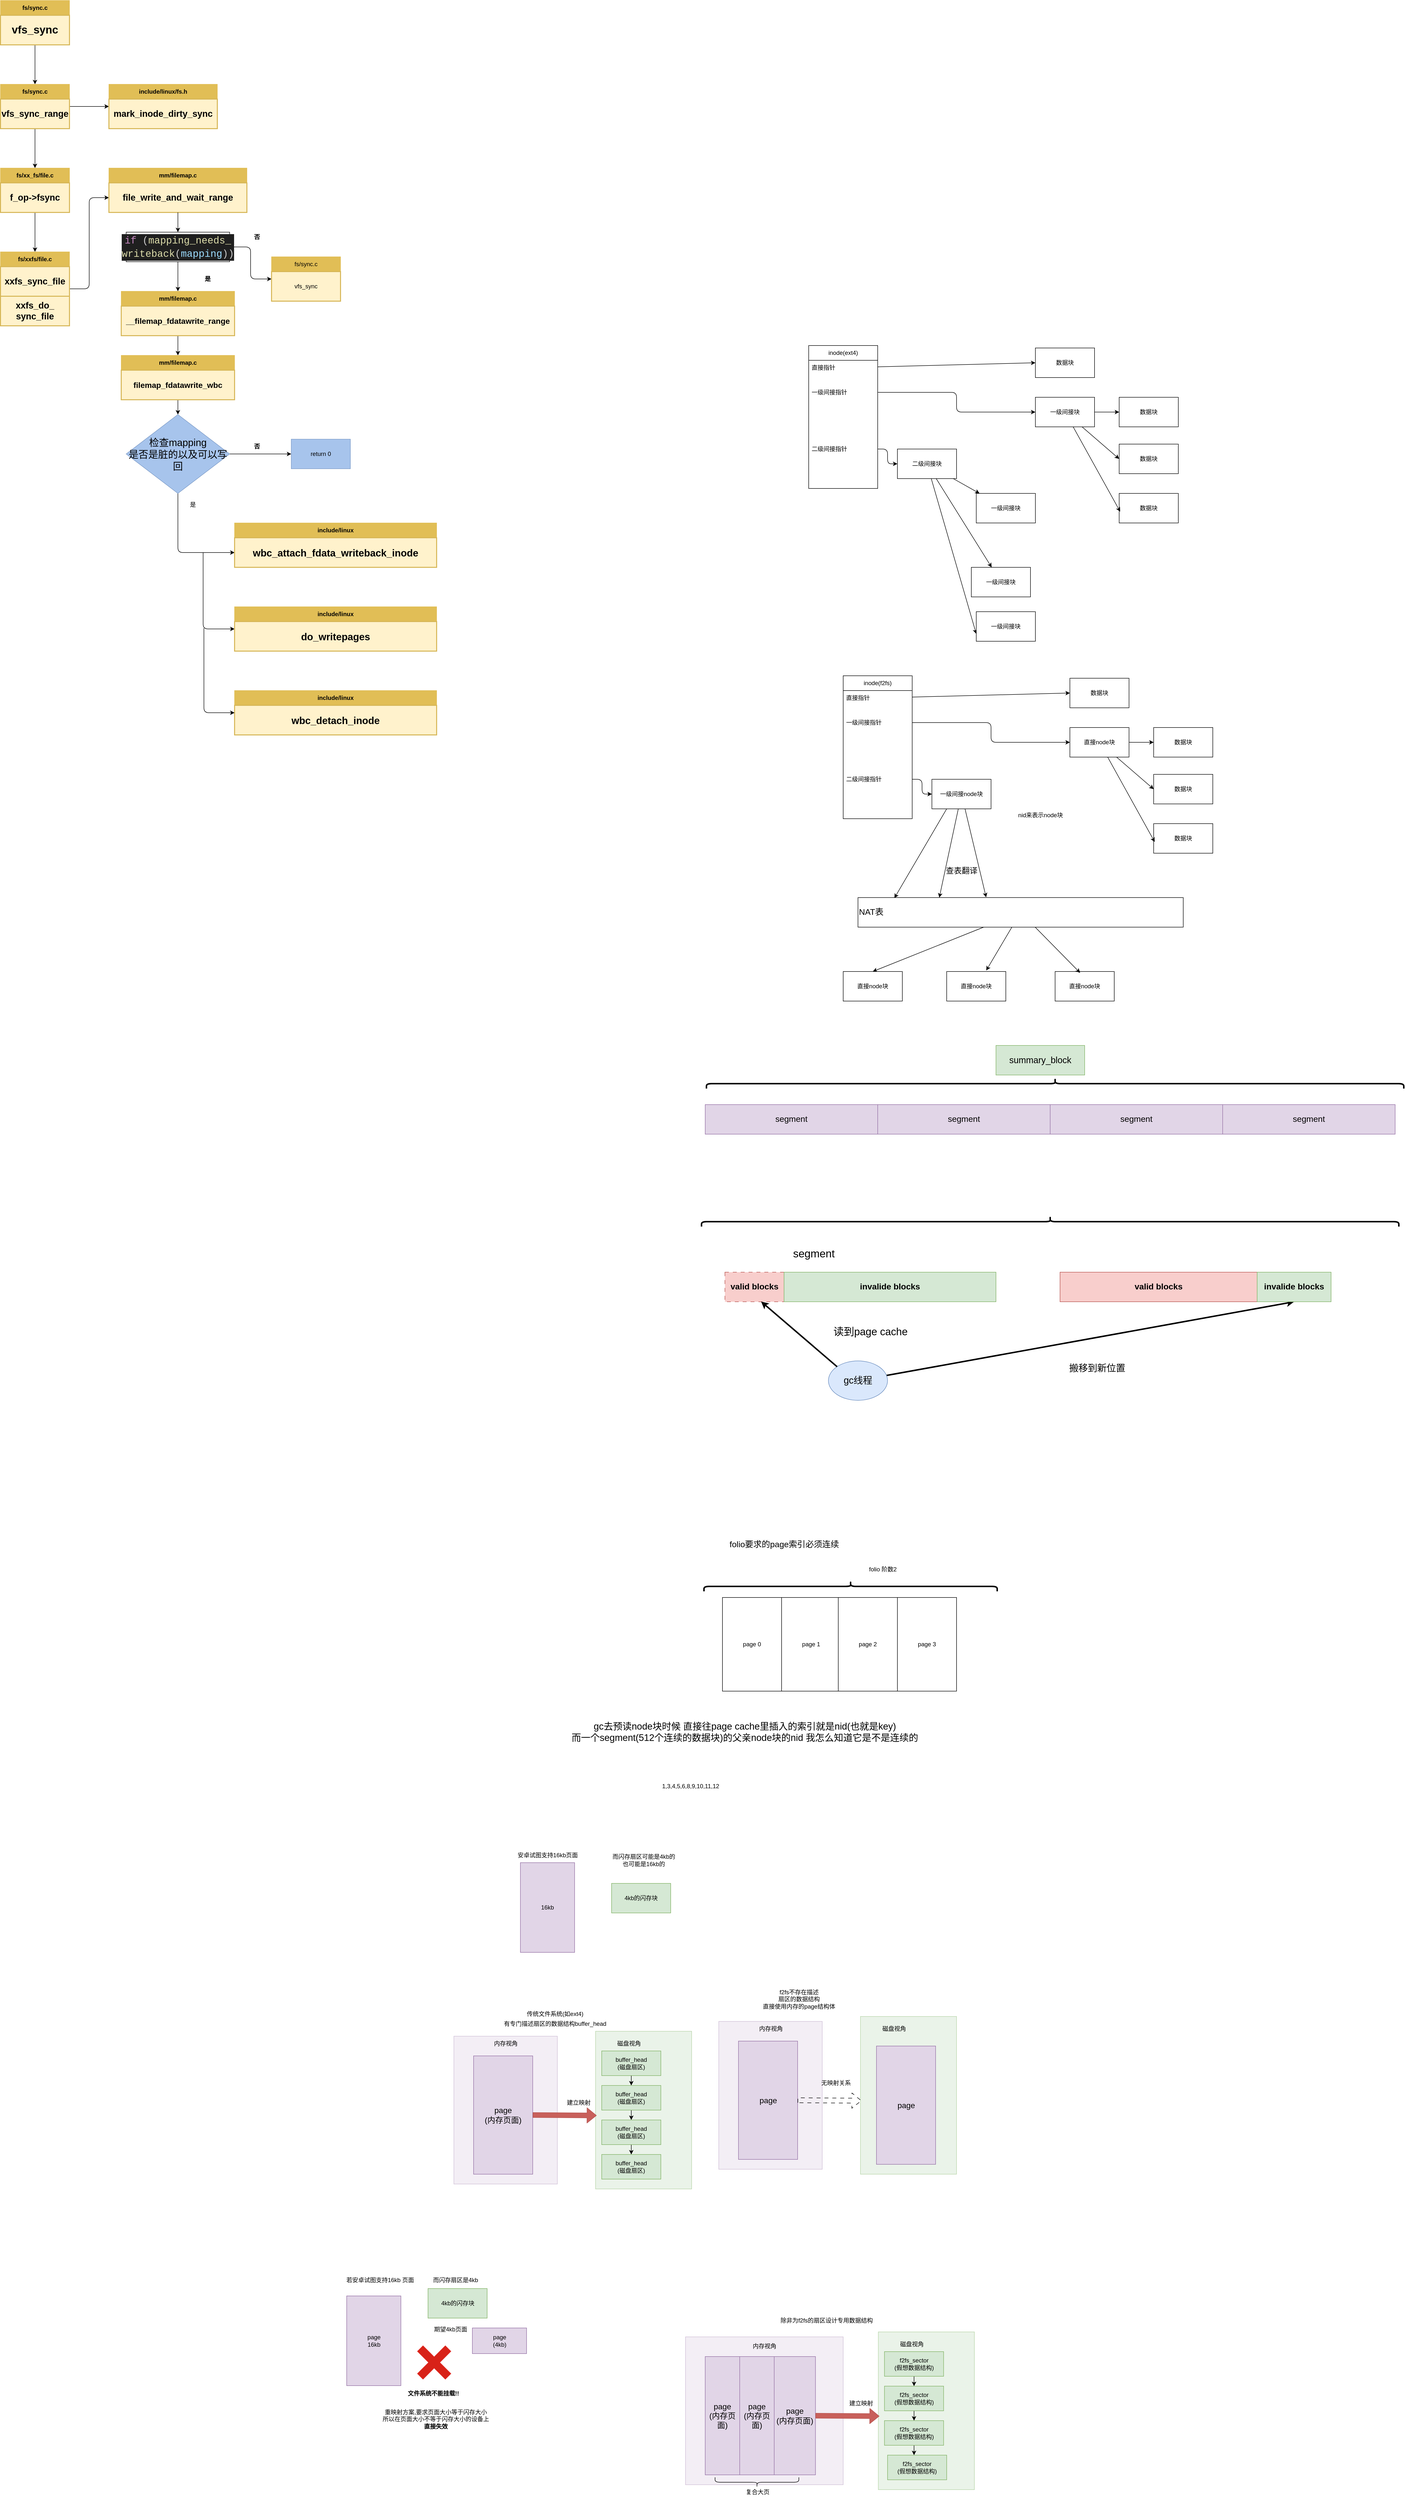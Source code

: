 <mxfile>
    <diagram id="iy_iV1AbuLBldAjVNZiR" name="Page-1">
        <mxGraphModel dx="3470" dy="1387" grid="1" gridSize="10" guides="1" tooltips="1" connect="1" arrows="1" fold="1" page="1" pageScale="1" pageWidth="850" pageHeight="1100" math="0" shadow="0">
            <root>
                <mxCell id="0"/>
                <mxCell id="1" parent="0"/>
                <mxCell id="2" value="inode(ext4)" style="swimlane;fontStyle=0;childLayout=stackLayout;horizontal=1;startSize=30;horizontalStack=0;resizeParent=1;resizeParentMax=0;resizeLast=0;collapsible=1;marginBottom=0;whiteSpace=wrap;html=1;" parent="1" vertex="1">
                    <mxGeometry x="-1030" y="110" width="140" height="290" as="geometry"/>
                </mxCell>
                <mxCell id="3" value="直接指针" style="text;strokeColor=none;fillColor=none;align=left;verticalAlign=middle;spacingLeft=4;spacingRight=4;overflow=hidden;points=[[0,0.5],[1,0.5]];portConstraint=eastwest;rotatable=0;whiteSpace=wrap;html=1;" parent="2" vertex="1">
                    <mxGeometry y="30" width="140" height="30" as="geometry"/>
                </mxCell>
                <mxCell id="4" value="一级间接指针" style="text;strokeColor=none;fillColor=none;align=left;verticalAlign=middle;spacingLeft=4;spacingRight=4;overflow=hidden;points=[[0,0.5],[1,0.5]];portConstraint=eastwest;rotatable=0;whiteSpace=wrap;html=1;" parent="2" vertex="1">
                    <mxGeometry y="60" width="140" height="70" as="geometry"/>
                </mxCell>
                <mxCell id="5" value="二级间接指针" style="text;strokeColor=none;fillColor=none;align=left;verticalAlign=middle;spacingLeft=4;spacingRight=4;overflow=hidden;points=[[0,0.5],[1,0.5]];portConstraint=eastwest;rotatable=0;whiteSpace=wrap;html=1;" parent="2" vertex="1">
                    <mxGeometry y="130" width="140" height="160" as="geometry"/>
                </mxCell>
                <mxCell id="6" value="数据块" style="rounded=0;whiteSpace=wrap;html=1;" parent="1" vertex="1">
                    <mxGeometry x="-570" y="115" width="120" height="60" as="geometry"/>
                </mxCell>
                <mxCell id="7" style="edgeStyle=none;html=1;entryX=0;entryY=0.5;entryDx=0;entryDy=0;" parent="1" source="3" target="6" edge="1">
                    <mxGeometry relative="1" as="geometry"/>
                </mxCell>
                <mxCell id="12" style="edgeStyle=none;html=1;" parent="1" source="8" target="11" edge="1">
                    <mxGeometry relative="1" as="geometry"/>
                </mxCell>
                <mxCell id="13" style="edgeStyle=none;html=1;entryX=0;entryY=0.5;entryDx=0;entryDy=0;" parent="1" source="8" target="10" edge="1">
                    <mxGeometry relative="1" as="geometry"/>
                </mxCell>
                <mxCell id="8" value="一级间接块" style="rounded=0;whiteSpace=wrap;html=1;" parent="1" vertex="1">
                    <mxGeometry x="-570" y="215" width="120" height="60" as="geometry"/>
                </mxCell>
                <mxCell id="9" style="edgeStyle=orthogonalEdgeStyle;html=1;entryX=0;entryY=0.5;entryDx=0;entryDy=0;" parent="1" source="4" target="8" edge="1">
                    <mxGeometry relative="1" as="geometry"/>
                </mxCell>
                <mxCell id="10" value="数据块" style="rounded=0;whiteSpace=wrap;html=1;" parent="1" vertex="1">
                    <mxGeometry x="-400" y="310" width="120" height="60" as="geometry"/>
                </mxCell>
                <mxCell id="11" value="数据块" style="rounded=0;whiteSpace=wrap;html=1;" parent="1" vertex="1">
                    <mxGeometry x="-400" y="215" width="120" height="60" as="geometry"/>
                </mxCell>
                <mxCell id="14" value="数据块" style="rounded=0;whiteSpace=wrap;html=1;" parent="1" vertex="1">
                    <mxGeometry x="-400" y="410" width="120" height="60" as="geometry"/>
                </mxCell>
                <mxCell id="15" style="edgeStyle=none;html=1;entryX=0.017;entryY=0.617;entryDx=0;entryDy=0;entryPerimeter=0;" parent="1" source="8" target="14" edge="1">
                    <mxGeometry relative="1" as="geometry"/>
                </mxCell>
                <mxCell id="21" style="edgeStyle=none;html=1;" parent="1" source="16" target="18" edge="1">
                    <mxGeometry relative="1" as="geometry"/>
                </mxCell>
                <mxCell id="22" style="edgeStyle=none;html=1;" parent="1" source="16" target="19" edge="1">
                    <mxGeometry relative="1" as="geometry"/>
                </mxCell>
                <mxCell id="23" style="edgeStyle=none;html=1;entryX=0;entryY=0.75;entryDx=0;entryDy=0;" parent="1" source="16" target="20" edge="1">
                    <mxGeometry relative="1" as="geometry"/>
                </mxCell>
                <mxCell id="16" value="二级间接块" style="rounded=0;whiteSpace=wrap;html=1;" parent="1" vertex="1">
                    <mxGeometry x="-850" y="320" width="120" height="60" as="geometry"/>
                </mxCell>
                <mxCell id="17" style="edgeStyle=orthogonalEdgeStyle;html=1;" parent="1" source="5" target="16" edge="1">
                    <mxGeometry relative="1" as="geometry"/>
                </mxCell>
                <mxCell id="18" value="一级间接块" style="rounded=0;whiteSpace=wrap;html=1;" parent="1" vertex="1">
                    <mxGeometry x="-690" y="410" width="120" height="60" as="geometry"/>
                </mxCell>
                <mxCell id="19" value="一级间接块" style="rounded=0;whiteSpace=wrap;html=1;" parent="1" vertex="1">
                    <mxGeometry x="-700" y="560" width="120" height="60" as="geometry"/>
                </mxCell>
                <mxCell id="20" value="一级间接块" style="rounded=0;whiteSpace=wrap;html=1;" parent="1" vertex="1">
                    <mxGeometry x="-690" y="650" width="120" height="60" as="geometry"/>
                </mxCell>
                <mxCell id="30" value="inode(f2fs)" style="swimlane;fontStyle=0;childLayout=stackLayout;horizontal=1;startSize=30;horizontalStack=0;resizeParent=1;resizeParentMax=0;resizeLast=0;collapsible=1;marginBottom=0;whiteSpace=wrap;html=1;" parent="1" vertex="1">
                    <mxGeometry x="-960" y="780" width="140" height="290" as="geometry"/>
                </mxCell>
                <mxCell id="31" value="直接指针" style="text;strokeColor=none;fillColor=none;align=left;verticalAlign=middle;spacingLeft=4;spacingRight=4;overflow=hidden;points=[[0,0.5],[1,0.5]];portConstraint=eastwest;rotatable=0;whiteSpace=wrap;html=1;" parent="30" vertex="1">
                    <mxGeometry y="30" width="140" height="30" as="geometry"/>
                </mxCell>
                <mxCell id="32" value="一级间接指针" style="text;strokeColor=none;fillColor=none;align=left;verticalAlign=middle;spacingLeft=4;spacingRight=4;overflow=hidden;points=[[0,0.5],[1,0.5]];portConstraint=eastwest;rotatable=0;whiteSpace=wrap;html=1;" parent="30" vertex="1">
                    <mxGeometry y="60" width="140" height="70" as="geometry"/>
                </mxCell>
                <mxCell id="33" value="二级间接指针" style="text;strokeColor=none;fillColor=none;align=left;verticalAlign=middle;spacingLeft=4;spacingRight=4;overflow=hidden;points=[[0,0.5],[1,0.5]];portConstraint=eastwest;rotatable=0;whiteSpace=wrap;html=1;" parent="30" vertex="1">
                    <mxGeometry y="130" width="140" height="160" as="geometry"/>
                </mxCell>
                <mxCell id="34" value="数据块" style="rounded=0;whiteSpace=wrap;html=1;" parent="1" vertex="1">
                    <mxGeometry x="-500" y="785" width="120" height="60" as="geometry"/>
                </mxCell>
                <mxCell id="35" style="edgeStyle=none;html=1;entryX=0;entryY=0.5;entryDx=0;entryDy=0;" parent="1" source="31" target="34" edge="1">
                    <mxGeometry relative="1" as="geometry"/>
                </mxCell>
                <mxCell id="36" style="edgeStyle=none;html=1;" parent="1" source="38" target="41" edge="1">
                    <mxGeometry relative="1" as="geometry"/>
                </mxCell>
                <mxCell id="37" style="edgeStyle=none;html=1;entryX=0;entryY=0.5;entryDx=0;entryDy=0;" parent="1" source="38" target="40" edge="1">
                    <mxGeometry relative="1" as="geometry"/>
                </mxCell>
                <mxCell id="38" value="直接node块" style="rounded=0;whiteSpace=wrap;html=1;" parent="1" vertex="1">
                    <mxGeometry x="-500" y="885" width="120" height="60" as="geometry"/>
                </mxCell>
                <mxCell id="39" style="edgeStyle=orthogonalEdgeStyle;html=1;entryX=0;entryY=0.5;entryDx=0;entryDy=0;" parent="1" source="32" target="38" edge="1">
                    <mxGeometry relative="1" as="geometry"/>
                </mxCell>
                <mxCell id="40" value="数据块" style="rounded=0;whiteSpace=wrap;html=1;" parent="1" vertex="1">
                    <mxGeometry x="-330" y="980" width="120" height="60" as="geometry"/>
                </mxCell>
                <mxCell id="41" value="数据块" style="rounded=0;whiteSpace=wrap;html=1;" parent="1" vertex="1">
                    <mxGeometry x="-330" y="885" width="120" height="60" as="geometry"/>
                </mxCell>
                <mxCell id="42" value="数据块" style="rounded=0;whiteSpace=wrap;html=1;" parent="1" vertex="1">
                    <mxGeometry x="-330" y="1080" width="120" height="60" as="geometry"/>
                </mxCell>
                <mxCell id="43" style="edgeStyle=none;html=1;entryX=0.017;entryY=0.617;entryDx=0;entryDy=0;entryPerimeter=0;" parent="1" source="38" target="42" edge="1">
                    <mxGeometry relative="1" as="geometry"/>
                </mxCell>
                <mxCell id="54" style="edgeStyle=none;html=1;entryX=0.25;entryY=0;entryDx=0;entryDy=0;" parent="1" source="47" target="52" edge="1">
                    <mxGeometry relative="1" as="geometry"/>
                </mxCell>
                <mxCell id="47" value="一级间接node块" style="rounded=0;whiteSpace=wrap;html=1;" parent="1" vertex="1">
                    <mxGeometry x="-780" y="990" width="120" height="60" as="geometry"/>
                </mxCell>
                <mxCell id="48" style="edgeStyle=orthogonalEdgeStyle;html=1;" parent="1" source="33" target="47" edge="1">
                    <mxGeometry relative="1" as="geometry"/>
                </mxCell>
                <mxCell id="60" style="edgeStyle=none;html=1;entryX=0.5;entryY=0;entryDx=0;entryDy=0;" parent="1" source="52" target="57" edge="1">
                    <mxGeometry relative="1" as="geometry"/>
                </mxCell>
                <mxCell id="52" value="&lt;font style=&quot;font-size: 17px;&quot;&gt;NAT表&lt;/font&gt;" style="rounded=0;whiteSpace=wrap;html=1;align=left;" parent="1" vertex="1">
                    <mxGeometry x="-930" y="1230" width="660" height="60" as="geometry"/>
                </mxCell>
                <mxCell id="53" style="edgeStyle=none;html=1;exitX=0.25;exitY=1;exitDx=0;exitDy=0;entryX=0.112;entryY=0.016;entryDx=0;entryDy=0;entryPerimeter=0;" parent="1" source="47" target="52" edge="1">
                    <mxGeometry relative="1" as="geometry"/>
                </mxCell>
                <mxCell id="55" style="edgeStyle=none;html=1;entryX=0.394;entryY=-0.01;entryDx=0;entryDy=0;entryPerimeter=0;" parent="1" source="47" target="52" edge="1">
                    <mxGeometry relative="1" as="geometry"/>
                </mxCell>
                <mxCell id="56" value="&lt;font style=&quot;font-size: 16px;&quot;&gt;查表翻译&lt;/font&gt;" style="text;html=1;align=center;verticalAlign=middle;resizable=0;points=[];autosize=1;strokeColor=none;fillColor=none;" parent="1" vertex="1">
                    <mxGeometry x="-765" y="1160" width="90" height="30" as="geometry"/>
                </mxCell>
                <mxCell id="57" value="直接node块" style="rounded=0;whiteSpace=wrap;html=1;" parent="1" vertex="1">
                    <mxGeometry x="-960" y="1380" width="120" height="60" as="geometry"/>
                </mxCell>
                <mxCell id="58" value="直接node块" style="rounded=0;whiteSpace=wrap;html=1;" parent="1" vertex="1">
                    <mxGeometry x="-750" y="1380" width="120" height="60" as="geometry"/>
                </mxCell>
                <mxCell id="59" value="直接node块" style="rounded=0;whiteSpace=wrap;html=1;" parent="1" vertex="1">
                    <mxGeometry x="-530" y="1380" width="120" height="60" as="geometry"/>
                </mxCell>
                <mxCell id="61" style="edgeStyle=none;html=1;entryX=0.669;entryY=-0.035;entryDx=0;entryDy=0;entryPerimeter=0;" parent="1" source="52" target="58" edge="1">
                    <mxGeometry relative="1" as="geometry"/>
                </mxCell>
                <mxCell id="62" style="edgeStyle=none;html=1;entryX=0.423;entryY=0.044;entryDx=0;entryDy=0;entryPerimeter=0;" parent="1" source="52" target="59" edge="1">
                    <mxGeometry relative="1" as="geometry"/>
                </mxCell>
                <mxCell id="63" value="&lt;font style=&quot;font-size: 17px;&quot;&gt;segment&lt;/font&gt;" style="rounded=0;whiteSpace=wrap;html=1;fillColor=#e1d5e7;strokeColor=#9673a6;" parent="1" vertex="1">
                    <mxGeometry x="-1240" y="1650" width="350" height="60" as="geometry"/>
                </mxCell>
                <mxCell id="64" value="&lt;font style=&quot;font-size: 17px;&quot;&gt;segment&lt;/font&gt;" style="rounded=0;whiteSpace=wrap;html=1;fillColor=#e1d5e7;strokeColor=#9673a6;" parent="1" vertex="1">
                    <mxGeometry x="-890" y="1650" width="350" height="60" as="geometry"/>
                </mxCell>
                <mxCell id="65" value="&lt;font style=&quot;font-size: 17px;&quot;&gt;segment&lt;/font&gt;" style="rounded=0;whiteSpace=wrap;html=1;fillColor=#e1d5e7;strokeColor=#9673a6;" parent="1" vertex="1">
                    <mxGeometry x="-540" y="1650" width="350" height="60" as="geometry"/>
                </mxCell>
                <mxCell id="66" value="&lt;font style=&quot;font-size: 17px;&quot;&gt;segment&lt;/font&gt;" style="rounded=0;whiteSpace=wrap;html=1;fillColor=#e1d5e7;strokeColor=#9673a6;" parent="1" vertex="1">
                    <mxGeometry x="-190" y="1650" width="350" height="60" as="geometry"/>
                </mxCell>
                <mxCell id="67" value="" style="shape=curlyBracket;whiteSpace=wrap;html=1;rounded=1;labelPosition=left;verticalLabelPosition=middle;align=right;verticalAlign=middle;rotation=90;strokeWidth=3;" parent="1" vertex="1">
                    <mxGeometry x="-540" y="900" width="20" height="1415" as="geometry"/>
                </mxCell>
                <mxCell id="68" value="&lt;font style=&quot;font-size: 18px;&quot;&gt;summary_block&lt;/font&gt;" style="rounded=0;whiteSpace=wrap;html=1;fillColor=#d5e8d4;strokeColor=#82b366;" parent="1" vertex="1">
                    <mxGeometry x="-650" y="1530" width="180" height="60" as="geometry"/>
                </mxCell>
                <mxCell id="70" value="&lt;font style=&quot;font-size: 22px;&quot;&gt;segment&lt;/font&gt;" style="text;html=1;align=center;verticalAlign=middle;resizable=0;points=[];autosize=1;strokeColor=none;fillColor=none;" parent="1" vertex="1">
                    <mxGeometry x="-1075" y="1933" width="110" height="40" as="geometry"/>
                </mxCell>
                <mxCell id="71" value="&lt;font style=&quot;font-size: 17px;&quot;&gt;&lt;b&gt;valid blocks&lt;/b&gt;&lt;/font&gt;" style="rounded=0;whiteSpace=wrap;html=1;fillColor=#f8cecc;strokeColor=#b85450;dashed=1;dashPattern=8 8;" parent="1" vertex="1">
                    <mxGeometry x="-1200" y="1990" width="120" height="60" as="geometry"/>
                </mxCell>
                <mxCell id="72" value="&lt;font style=&quot;font-size: 17px;&quot;&gt;&lt;b style=&quot;&quot;&gt;invalide blocks&lt;/b&gt;&lt;/font&gt;" style="rounded=0;whiteSpace=wrap;html=1;fillColor=#d5e8d4;strokeColor=#82b366;" parent="1" vertex="1">
                    <mxGeometry x="-1080" y="1990" width="430" height="60" as="geometry"/>
                </mxCell>
                <mxCell id="79" style="edgeStyle=none;html=1;entryX=0.5;entryY=1;entryDx=0;entryDy=0;strokeWidth=3;" parent="1" source="74" target="78" edge="1">
                    <mxGeometry relative="1" as="geometry"/>
                </mxCell>
                <mxCell id="74" value="&lt;font style=&quot;font-size: 19px;&quot;&gt;gc线程&lt;/font&gt;" style="ellipse;whiteSpace=wrap;html=1;fillColor=#dae8fc;strokeColor=#6c8ebf;" parent="1" vertex="1">
                    <mxGeometry x="-990" y="2170" width="120" height="80" as="geometry"/>
                </mxCell>
                <mxCell id="75" style="edgeStyle=none;html=1;exitX=0;exitY=0;exitDx=0;exitDy=0;entryX=0.611;entryY=0.991;entryDx=0;entryDy=0;entryPerimeter=0;strokeWidth=3;" parent="1" source="74" target="71" edge="1">
                    <mxGeometry relative="1" as="geometry"/>
                </mxCell>
                <mxCell id="76" value="&lt;font style=&quot;font-size: 21px;&quot;&gt;读到page cache&lt;/font&gt;" style="text;html=1;align=center;verticalAlign=middle;resizable=0;points=[];autosize=1;strokeColor=none;fillColor=none;" parent="1" vertex="1">
                    <mxGeometry x="-990" y="2090" width="170" height="40" as="geometry"/>
                </mxCell>
                <mxCell id="77" value="&lt;font style=&quot;font-size: 17px;&quot;&gt;&lt;b&gt;valid blocks&lt;/b&gt;&lt;/font&gt;" style="rounded=0;whiteSpace=wrap;html=1;fillColor=#f8cecc;strokeColor=#b85450;" parent="1" vertex="1">
                    <mxGeometry x="-520" y="1990" width="400" height="60" as="geometry"/>
                </mxCell>
                <mxCell id="78" value="&lt;font style=&quot;font-size: 17px;&quot;&gt;&lt;b style=&quot;&quot;&gt;invalide blocks&lt;/b&gt;&lt;/font&gt;" style="rounded=0;whiteSpace=wrap;html=1;fillColor=#d5e8d4;strokeColor=#82b366;" parent="1" vertex="1">
                    <mxGeometry x="-120" y="1990" width="150" height="60" as="geometry"/>
                </mxCell>
                <mxCell id="80" value="&lt;font style=&quot;font-size: 19px;&quot;&gt;搬移到新位置&lt;/font&gt;" style="text;html=1;align=center;verticalAlign=middle;resizable=0;points=[];autosize=1;strokeColor=none;fillColor=none;" parent="1" vertex="1">
                    <mxGeometry x="-515" y="2165" width="140" height="40" as="geometry"/>
                </mxCell>
                <mxCell id="81" value="nid来表示node块" style="text;html=1;align=center;verticalAlign=middle;resizable=0;points=[];autosize=1;strokeColor=none;fillColor=none;" parent="1" vertex="1">
                    <mxGeometry x="-615" y="1048" width="110" height="30" as="geometry"/>
                </mxCell>
                <mxCell id="82" value="&lt;font style=&quot;font-size: 17px;&quot;&gt;folio要求的page索引必须连续&lt;/font&gt;" style="text;html=1;align=center;verticalAlign=middle;resizable=0;points=[];autosize=1;strokeColor=none;fillColor=none;" parent="1" vertex="1">
                    <mxGeometry x="-1205" y="2528" width="250" height="30" as="geometry"/>
                </mxCell>
                <mxCell id="83" value="page 0" style="rounded=0;whiteSpace=wrap;html=1;" parent="1" vertex="1">
                    <mxGeometry x="-1205" y="2650" width="120" height="190" as="geometry"/>
                </mxCell>
                <mxCell id="84" value="page 1" style="rounded=0;whiteSpace=wrap;html=1;" parent="1" vertex="1">
                    <mxGeometry x="-1085" y="2650" width="120" height="190" as="geometry"/>
                </mxCell>
                <mxCell id="85" value="page 2" style="rounded=0;whiteSpace=wrap;html=1;" parent="1" vertex="1">
                    <mxGeometry x="-970" y="2650" width="120" height="190" as="geometry"/>
                </mxCell>
                <mxCell id="86" value="page 3" style="rounded=0;whiteSpace=wrap;html=1;" parent="1" vertex="1">
                    <mxGeometry x="-850" y="2650" width="120" height="190" as="geometry"/>
                </mxCell>
                <mxCell id="87" value="" style="shape=curlyBracket;whiteSpace=wrap;html=1;rounded=1;labelPosition=left;verticalLabelPosition=middle;align=right;verticalAlign=middle;rotation=90;strokeWidth=3;" parent="1" vertex="1">
                    <mxGeometry x="-550" y="1180" width="20" height="1415" as="geometry"/>
                </mxCell>
                <mxCell id="88" value="" style="shape=curlyBracket;whiteSpace=wrap;html=1;rounded=1;labelPosition=left;verticalLabelPosition=middle;align=right;verticalAlign=middle;rotation=90;strokeWidth=3;" parent="1" vertex="1">
                    <mxGeometry x="-955" y="2330" width="20" height="595" as="geometry"/>
                </mxCell>
                <mxCell id="89" value="folio 阶数2" style="text;html=1;align=center;verticalAlign=middle;resizable=0;points=[];autosize=1;strokeColor=none;fillColor=none;" parent="1" vertex="1">
                    <mxGeometry x="-920" y="2578" width="80" height="30" as="geometry"/>
                </mxCell>
                <mxCell id="90" value="&lt;font style=&quot;font-size: 19px;&quot;&gt;gc去预读node块时候 直接往page cache里插入的索引就是nid(也就是key)&lt;/font&gt;&lt;div&gt;&lt;font style=&quot;font-size: 19px;&quot;&gt;而一个segment(512个连续的数据块)的父亲node块的nid 我怎么知道它是不是连续的&lt;/font&gt;&lt;/div&gt;" style="text;html=1;align=center;verticalAlign=middle;resizable=0;points=[];autosize=1;strokeColor=none;fillColor=none;" parent="1" vertex="1">
                    <mxGeometry x="-1525" y="2893" width="730" height="60" as="geometry"/>
                </mxCell>
                <mxCell id="91" value="1,3,4,5,6,8,9,10,11,12" style="text;html=1;align=center;verticalAlign=middle;resizable=0;points=[];autosize=1;strokeColor=none;fillColor=none;" parent="1" vertex="1">
                    <mxGeometry x="-1340" y="3018" width="140" height="30" as="geometry"/>
                </mxCell>
                <mxCell id="95" value="安卓试图支持16kb页面" style="text;html=1;align=center;verticalAlign=middle;resizable=0;points=[];autosize=1;strokeColor=none;fillColor=none;" parent="1" vertex="1">
                    <mxGeometry x="-1635" y="3158" width="150" height="30" as="geometry"/>
                </mxCell>
                <mxCell id="96" value="16kb" style="rounded=0;whiteSpace=wrap;html=1;fillColor=#e1d5e7;strokeColor=#9673a6;" parent="1" vertex="1">
                    <mxGeometry x="-1615" y="3188" width="110" height="182" as="geometry"/>
                </mxCell>
                <mxCell id="97" value="而闪存扇区可能是4kb的&lt;div&gt;也可能是16kb的&lt;/div&gt;" style="text;html=1;align=center;verticalAlign=middle;resizable=0;points=[];autosize=1;strokeColor=none;fillColor=none;" parent="1" vertex="1">
                    <mxGeometry x="-1440" y="3163" width="150" height="40" as="geometry"/>
                </mxCell>
                <mxCell id="98" value="4kb的闪存块" style="rounded=0;whiteSpace=wrap;html=1;fillColor=#d5e8d4;strokeColor=#82b366;" parent="1" vertex="1">
                    <mxGeometry x="-1802.5" y="4052" width="120" height="60" as="geometry"/>
                </mxCell>
                <mxCell id="99" value="传统文件系统(如ext4)" style="text;html=1;align=center;verticalAlign=middle;resizable=0;points=[];autosize=1;strokeColor=none;fillColor=none;" parent="1" vertex="1">
                    <mxGeometry x="-1615" y="3480" width="140" height="30" as="geometry"/>
                </mxCell>
                <mxCell id="100" value="有专门描述扇区的数据结构buffer_head" style="text;html=1;align=center;verticalAlign=middle;resizable=0;points=[];autosize=1;strokeColor=none;fillColor=none;" parent="1" vertex="1">
                    <mxGeometry x="-1660" y="3500" width="230" height="30" as="geometry"/>
                </mxCell>
                <mxCell id="113" value="" style="rounded=0;whiteSpace=wrap;html=1;fillColor=#d5e8d4;strokeColor=#82b366;opacity=50;" parent="1" vertex="1">
                    <mxGeometry x="-1462.5" y="3530" width="195" height="320" as="geometry"/>
                </mxCell>
                <mxCell id="111" value="" style="rounded=0;whiteSpace=wrap;html=1;opacity=40;fillColor=#e1d5e7;strokeColor=#9673a6;" parent="1" vertex="1">
                    <mxGeometry x="-1750" y="3540" width="210" height="300" as="geometry"/>
                </mxCell>
                <mxCell id="108" value="&lt;font style=&quot;font-size: 16px;&quot;&gt;page&lt;br&gt;(内存页面)&lt;/font&gt;" style="rounded=0;whiteSpace=wrap;html=1;fillColor=#e1d5e7;strokeColor=#9673a6;" parent="1" vertex="1">
                    <mxGeometry x="-1710" y="3580" width="120" height="240" as="geometry"/>
                </mxCell>
                <mxCell id="112" value="内存视角" style="text;html=1;align=center;verticalAlign=middle;resizable=0;points=[];autosize=1;strokeColor=none;fillColor=none;" parent="1" vertex="1">
                    <mxGeometry x="-1680" y="3540" width="70" height="30" as="geometry"/>
                </mxCell>
                <mxCell id="105" style="edgeStyle=none;html=1;exitX=0.5;exitY=1;exitDx=0;exitDy=0;entryX=0.5;entryY=0;entryDx=0;entryDy=0;" parent="1" source="101" target="163" edge="1">
                    <mxGeometry relative="1" as="geometry">
                        <mxPoint x="-1390" y="3640.0" as="targetPoint"/>
                    </mxGeometry>
                </mxCell>
                <mxCell id="106" style="edgeStyle=none;html=1;exitX=0.5;exitY=1;exitDx=0;exitDy=0;entryX=0.5;entryY=0;entryDx=0;entryDy=0;" parent="1" source="163" target="164" edge="1">
                    <mxGeometry relative="1" as="geometry">
                        <mxPoint x="-1390" y="3690.0" as="sourcePoint"/>
                        <mxPoint x="-1390" y="3710.0" as="targetPoint"/>
                    </mxGeometry>
                </mxCell>
                <mxCell id="107" style="edgeStyle=none;html=1;exitX=0.5;exitY=1;exitDx=0;exitDy=0;entryX=0.5;entryY=0;entryDx=0;entryDy=0;" parent="1" source="164" target="165" edge="1">
                    <mxGeometry relative="1" as="geometry">
                        <mxPoint x="-1390" y="3760" as="sourcePoint"/>
                        <mxPoint x="-1390" y="3780" as="targetPoint"/>
                    </mxGeometry>
                </mxCell>
                <mxCell id="101" value="buffer_head&lt;br&gt;(磁盘扇区)" style="rounded=0;whiteSpace=wrap;html=1;fillColor=#d5e8d4;strokeColor=#82b366;" parent="1" vertex="1">
                    <mxGeometry x="-1450" y="3570" width="120" height="50" as="geometry"/>
                </mxCell>
                <mxCell id="114" value="磁盘视角" style="text;html=1;align=center;verticalAlign=middle;resizable=0;points=[];autosize=1;strokeColor=none;fillColor=none;" parent="1" vertex="1">
                    <mxGeometry x="-1430" y="3540" width="70" height="30" as="geometry"/>
                </mxCell>
                <mxCell id="116" value="" style="shape=flexArrow;endArrow=classic;html=1;exitX=1;exitY=0.5;exitDx=0;exitDy=0;entryX=0.011;entryY=0.534;entryDx=0;entryDy=0;entryPerimeter=0;fillColor=light-dark(#c8605b, #512d2b);strokeColor=#b85450;" parent="1" source="108" target="113" edge="1">
                    <mxGeometry width="50" height="50" relative="1" as="geometry">
                        <mxPoint x="-1540" y="3690.0" as="sourcePoint"/>
                        <mxPoint x="-1435" y="3630" as="targetPoint"/>
                    </mxGeometry>
                </mxCell>
                <mxCell id="117" value="建立映射" style="text;html=1;align=center;verticalAlign=middle;resizable=0;points=[];autosize=1;strokeColor=none;fillColor=none;" parent="1" vertex="1">
                    <mxGeometry x="-1532.5" y="3660" width="70" height="30" as="geometry"/>
                </mxCell>
                <mxCell id="118" value="f2fs不存在描述&lt;div&gt;扇区的数据结构&lt;/div&gt;&lt;div&gt;直接使用内存的page结构体&lt;/div&gt;" style="text;html=1;align=center;verticalAlign=middle;resizable=0;points=[];autosize=1;strokeColor=none;fillColor=none;" parent="1" vertex="1">
                    <mxGeometry x="-1135" y="3435" width="170" height="60" as="geometry"/>
                </mxCell>
                <mxCell id="119" value="" style="rounded=0;whiteSpace=wrap;html=1;fillColor=#d5e8d4;strokeColor=#82b366;opacity=50;" parent="1" vertex="1">
                    <mxGeometry x="-925" y="3500" width="195" height="320" as="geometry"/>
                </mxCell>
                <mxCell id="120" value="" style="rounded=0;whiteSpace=wrap;html=1;opacity=40;fillColor=#e1d5e7;strokeColor=#9673a6;" parent="1" vertex="1">
                    <mxGeometry x="-1212.5" y="3510" width="210" height="300" as="geometry"/>
                </mxCell>
                <mxCell id="121" value="&lt;font style=&quot;font-size: 16px;&quot;&gt;page&lt;/font&gt;" style="rounded=0;whiteSpace=wrap;html=1;fillColor=#e1d5e7;strokeColor=#9673a6;" parent="1" vertex="1">
                    <mxGeometry x="-1172.5" y="3550" width="120" height="240" as="geometry"/>
                </mxCell>
                <mxCell id="122" value="内存视角" style="text;html=1;align=center;verticalAlign=middle;resizable=0;points=[];autosize=1;strokeColor=none;fillColor=none;" parent="1" vertex="1">
                    <mxGeometry x="-1142.5" y="3510" width="70" height="30" as="geometry"/>
                </mxCell>
                <mxCell id="123" style="edgeStyle=none;html=1;exitX=0.5;exitY=1;exitDx=0;exitDy=0;entryX=0.5;entryY=0;entryDx=0;entryDy=0;" parent="1" edge="1">
                    <mxGeometry relative="1" as="geometry">
                        <mxPoint x="-852.5" y="3590.0" as="sourcePoint"/>
                    </mxGeometry>
                </mxCell>
                <mxCell id="124" style="edgeStyle=none;html=1;exitX=0.5;exitY=1;exitDx=0;exitDy=0;entryX=0.5;entryY=0;entryDx=0;entryDy=0;" parent="1" edge="1">
                    <mxGeometry relative="1" as="geometry">
                        <mxPoint x="-852.5" y="3660.0" as="sourcePoint"/>
                    </mxGeometry>
                </mxCell>
                <mxCell id="125" style="edgeStyle=none;html=1;exitX=0.5;exitY=1;exitDx=0;exitDy=0;entryX=0.5;entryY=0;entryDx=0;entryDy=0;" parent="1" edge="1">
                    <mxGeometry relative="1" as="geometry">
                        <mxPoint x="-852.5" y="3730.0" as="sourcePoint"/>
                    </mxGeometry>
                </mxCell>
                <mxCell id="130" value="磁盘视角" style="text;html=1;align=center;verticalAlign=middle;resizable=0;points=[];autosize=1;strokeColor=none;fillColor=none;" parent="1" vertex="1">
                    <mxGeometry x="-892.5" y="3510" width="70" height="30" as="geometry"/>
                </mxCell>
                <mxCell id="131" value="" style="shape=flexArrow;endArrow=classic;html=1;exitX=1;exitY=0.5;exitDx=0;exitDy=0;entryX=0.011;entryY=0.534;entryDx=0;entryDy=0;entryPerimeter=0;fillColor=none;strokeColor=default;dashed=1;dashPattern=8 8;" parent="1" source="121" target="119" edge="1">
                    <mxGeometry width="50" height="50" relative="1" as="geometry">
                        <mxPoint x="-1002.5" y="3660.0" as="sourcePoint"/>
                        <mxPoint x="-897.5" y="3600" as="targetPoint"/>
                    </mxGeometry>
                </mxCell>
                <mxCell id="132" value="无映射关系" style="text;html=1;align=center;verticalAlign=middle;resizable=0;points=[];autosize=1;strokeColor=none;fillColor=none;" parent="1" vertex="1">
                    <mxGeometry x="-1015" y="3620" width="80" height="30" as="geometry"/>
                </mxCell>
                <mxCell id="133" value="&lt;font style=&quot;font-size: 16px;&quot;&gt;page&lt;/font&gt;" style="rounded=0;whiteSpace=wrap;html=1;fillColor=#e1d5e7;strokeColor=#9673a6;" parent="1" vertex="1">
                    <mxGeometry x="-892.5" y="3560" width="120" height="240" as="geometry"/>
                </mxCell>
                <mxCell id="134" value="若安卓试图支持16kb 页面" style="text;html=1;align=center;verticalAlign=middle;resizable=0;points=[];autosize=1;strokeColor=none;fillColor=none;" parent="1" vertex="1">
                    <mxGeometry x="-1980" y="4020" width="160" height="30" as="geometry"/>
                </mxCell>
                <mxCell id="136" value="&lt;div&gt;page&lt;/div&gt;16kb" style="rounded=0;whiteSpace=wrap;html=1;fillColor=#e1d5e7;strokeColor=#9673a6;" parent="1" vertex="1">
                    <mxGeometry x="-1967.5" y="4067" width="110" height="182" as="geometry"/>
                </mxCell>
                <mxCell id="138" value="而闪存扇区是4kb" style="text;html=1;align=center;verticalAlign=middle;resizable=0;points=[];autosize=1;strokeColor=none;fillColor=none;" parent="1" vertex="1">
                    <mxGeometry x="-1802.5" y="4020" width="110" height="30" as="geometry"/>
                </mxCell>
                <mxCell id="139" value="期望4kb页面" style="text;html=1;align=center;verticalAlign=middle;resizable=0;points=[];autosize=1;strokeColor=none;fillColor=none;" parent="1" vertex="1">
                    <mxGeometry x="-1802.5" y="4120" width="90" height="30" as="geometry"/>
                </mxCell>
                <mxCell id="140" value="page&lt;div&gt;(4kb)&lt;/div&gt;" style="rounded=0;whiteSpace=wrap;html=1;fillColor=#e1d5e7;strokeColor=#9673a6;" parent="1" vertex="1">
                    <mxGeometry x="-1712.5" y="4132" width="110" height="52" as="geometry"/>
                </mxCell>
                <mxCell id="141" value="" style="shape=cross;whiteSpace=wrap;html=1;rotation=45;fillColor=light-dark(#d82218, #512d2b);strokeColor=light-dark(#e22e28, #d7817e);" parent="1" vertex="1">
                    <mxGeometry x="-1830" y="4162" width="80" height="80" as="geometry"/>
                </mxCell>
                <mxCell id="142" value="文件系统不能挂载!!" style="text;html=1;align=center;verticalAlign=middle;resizable=0;points=[];autosize=1;strokeColor=none;fillColor=none;fontStyle=1" parent="1" vertex="1">
                    <mxGeometry x="-1857.5" y="4250" width="130" height="30" as="geometry"/>
                </mxCell>
                <mxCell id="143" value="重映射方案,要求页面大小等于闪存大小&lt;div&gt;所以在页面大小不等于闪存大小的设备上&lt;/div&gt;&lt;div&gt;&lt;b&gt;直接失效&lt;/b&gt;&lt;/div&gt;" style="text;html=1;align=center;verticalAlign=middle;resizable=0;points=[];autosize=1;strokeColor=none;fillColor=none;" parent="1" vertex="1">
                    <mxGeometry x="-1907.5" y="4287" width="240" height="60" as="geometry"/>
                </mxCell>
                <mxCell id="144" value="除非为f2fs的扇区设计专用数据结构" style="text;html=1;align=center;verticalAlign=middle;resizable=0;points=[];autosize=1;strokeColor=none;fillColor=none;" parent="1" vertex="1">
                    <mxGeometry x="-1098.75" y="4102" width="210" height="30" as="geometry"/>
                </mxCell>
                <mxCell id="145" value="" style="rounded=0;whiteSpace=wrap;html=1;fillColor=#d5e8d4;strokeColor=#82b366;opacity=50;" parent="1" vertex="1">
                    <mxGeometry x="-888.75" y="4140" width="195" height="320" as="geometry"/>
                </mxCell>
                <mxCell id="146" value="" style="rounded=0;whiteSpace=wrap;html=1;opacity=40;fillColor=#e1d5e7;strokeColor=#9673a6;" parent="1" vertex="1">
                    <mxGeometry x="-1280" y="4150" width="320" height="300" as="geometry"/>
                </mxCell>
                <mxCell id="147" value="&lt;font style=&quot;font-size: 16px;&quot;&gt;page&lt;br&gt;(内存页面)&lt;/font&gt;" style="rounded=0;whiteSpace=wrap;html=1;fillColor=#e1d5e7;strokeColor=#9673a6;" parent="1" vertex="1">
                    <mxGeometry x="-1100" y="4190" width="83.75" height="240" as="geometry"/>
                </mxCell>
                <mxCell id="148" value="内存视角" style="text;html=1;align=center;verticalAlign=middle;resizable=0;points=[];autosize=1;strokeColor=none;fillColor=none;" parent="1" vertex="1">
                    <mxGeometry x="-1155" y="4154" width="70" height="30" as="geometry"/>
                </mxCell>
                <mxCell id="149" style="edgeStyle=none;html=1;exitX=0.5;exitY=1;exitDx=0;exitDy=0;entryX=0.5;entryY=0;entryDx=0;entryDy=0;" parent="1" source="152" edge="1">
                    <mxGeometry relative="1" as="geometry">
                        <mxPoint x="-816.25" y="4250" as="targetPoint"/>
                    </mxGeometry>
                </mxCell>
                <mxCell id="150" style="edgeStyle=none;html=1;exitX=0.5;exitY=1;exitDx=0;exitDy=0;entryX=0.5;entryY=0;entryDx=0;entryDy=0;" parent="1" edge="1">
                    <mxGeometry relative="1" as="geometry">
                        <mxPoint x="-816.25" y="4300" as="sourcePoint"/>
                        <mxPoint x="-816.25" y="4320" as="targetPoint"/>
                    </mxGeometry>
                </mxCell>
                <mxCell id="151" style="edgeStyle=none;html=1;exitX=0.5;exitY=1;exitDx=0;exitDy=0;entryX=0.5;entryY=0;entryDx=0;entryDy=0;" parent="1" edge="1">
                    <mxGeometry relative="1" as="geometry">
                        <mxPoint x="-816.25" y="4370" as="sourcePoint"/>
                        <mxPoint x="-816.25" y="4390" as="targetPoint"/>
                    </mxGeometry>
                </mxCell>
                <mxCell id="152" value="f2fs_sector&lt;br&gt;(假想数据结构)" style="rounded=0;whiteSpace=wrap;html=1;fillColor=#d5e8d4;strokeColor=#82b366;" parent="1" vertex="1">
                    <mxGeometry x="-876.25" y="4180" width="120" height="50" as="geometry"/>
                </mxCell>
                <mxCell id="156" value="磁盘视角" style="text;html=1;align=center;verticalAlign=middle;resizable=0;points=[];autosize=1;strokeColor=none;fillColor=none;" parent="1" vertex="1">
                    <mxGeometry x="-856.25" y="4150" width="70" height="30" as="geometry"/>
                </mxCell>
                <mxCell id="157" value="" style="shape=flexArrow;endArrow=classic;html=1;exitX=1;exitY=0.5;exitDx=0;exitDy=0;entryX=0.011;entryY=0.534;entryDx=0;entryDy=0;entryPerimeter=0;fillColor=light-dark(#c8605b, #512d2b);strokeColor=#b85450;" parent="1" source="147" target="145" edge="1">
                    <mxGeometry width="50" height="50" relative="1" as="geometry">
                        <mxPoint x="-966.25" y="4300" as="sourcePoint"/>
                        <mxPoint x="-861.25" y="4240" as="targetPoint"/>
                    </mxGeometry>
                </mxCell>
                <mxCell id="158" value="建立映射" style="text;html=1;align=center;verticalAlign=middle;resizable=0;points=[];autosize=1;strokeColor=none;fillColor=none;" parent="1" vertex="1">
                    <mxGeometry x="-958.75" y="4270" width="70" height="30" as="geometry"/>
                </mxCell>
                <mxCell id="163" value="buffer_head&lt;br&gt;(磁盘扇区)" style="rounded=0;whiteSpace=wrap;html=1;fillColor=#d5e8d4;strokeColor=#82b366;" parent="1" vertex="1">
                    <mxGeometry x="-1450" y="3640" width="120" height="50" as="geometry"/>
                </mxCell>
                <mxCell id="164" value="buffer_head&lt;br&gt;(磁盘扇区)" style="rounded=0;whiteSpace=wrap;html=1;fillColor=#d5e8d4;strokeColor=#82b366;" parent="1" vertex="1">
                    <mxGeometry x="-1450" y="3710" width="120" height="50" as="geometry"/>
                </mxCell>
                <mxCell id="165" value="buffer_head&lt;br&gt;(磁盘扇区)" style="rounded=0;whiteSpace=wrap;html=1;fillColor=#d5e8d4;strokeColor=#82b366;" parent="1" vertex="1">
                    <mxGeometry x="-1450" y="3780" width="120" height="50" as="geometry"/>
                </mxCell>
                <mxCell id="169" value="f2fs_sector&lt;br&gt;(假想数据结构)" style="rounded=0;whiteSpace=wrap;html=1;fillColor=#d5e8d4;strokeColor=#82b366;" parent="1" vertex="1">
                    <mxGeometry x="-876.25" y="4250" width="120" height="50" as="geometry"/>
                </mxCell>
                <mxCell id="170" value="f2fs_sector&lt;br&gt;(假想数据结构)" style="rounded=0;whiteSpace=wrap;html=1;fillColor=#d5e8d4;strokeColor=#82b366;" parent="1" vertex="1">
                    <mxGeometry x="-876.25" y="4320" width="120" height="50" as="geometry"/>
                </mxCell>
                <mxCell id="171" value="f2fs_sector&lt;br&gt;(假想数据结构)" style="rounded=0;whiteSpace=wrap;html=1;fillColor=#d5e8d4;strokeColor=#82b366;" parent="1" vertex="1">
                    <mxGeometry x="-870" y="4390" width="120" height="50" as="geometry"/>
                </mxCell>
                <mxCell id="172" value="&lt;font style=&quot;font-size: 16px;&quot;&gt;page&lt;br&gt;(内存页面)&lt;/font&gt;" style="rounded=0;whiteSpace=wrap;html=1;fillColor=#e1d5e7;strokeColor=#9673a6;" parent="1" vertex="1">
                    <mxGeometry x="-1170" y="4190" width="70" height="240" as="geometry"/>
                </mxCell>
                <mxCell id="173" value="&lt;font style=&quot;font-size: 16px;&quot;&gt;page&lt;br&gt;(内存页面)&lt;/font&gt;" style="rounded=0;whiteSpace=wrap;html=1;fillColor=#e1d5e7;strokeColor=#9673a6;" parent="1" vertex="1">
                    <mxGeometry x="-1240" y="4190" width="70" height="240" as="geometry"/>
                </mxCell>
                <mxCell id="174" value="" style="shape=curlyBracket;whiteSpace=wrap;html=1;rounded=1;flipH=1;labelPosition=right;verticalLabelPosition=middle;align=left;verticalAlign=middle;rotation=90;size=0.5;" parent="1" vertex="1">
                    <mxGeometry x="-1145" y="4360" width="20" height="170" as="geometry"/>
                </mxCell>
                <mxCell id="176" value="复合大页" style="text;html=1;align=center;verticalAlign=middle;resizable=0;points=[];autosize=1;strokeColor=none;fillColor=none;" parent="1" vertex="1">
                    <mxGeometry x="-1168.75" y="4450" width="70" height="30" as="geometry"/>
                </mxCell>
                <mxCell id="177" value="4kb的闪存块" style="rounded=0;whiteSpace=wrap;html=1;fillColor=#d5e8d4;strokeColor=#82b366;" parent="1" vertex="1">
                    <mxGeometry x="-1430" y="3230" width="120" height="60" as="geometry"/>
                </mxCell>
                <mxCell id="178" value="" style="edgeStyle=none;html=1;" parent="1" source="179" target="183" edge="1">
                    <mxGeometry relative="1" as="geometry"/>
                </mxCell>
                <mxCell id="179" value="&lt;b&gt;fs/sync.c&lt;/b&gt;" style="swimlane;fontStyle=0;childLayout=stackLayout;horizontal=1;startSize=30;horizontalStack=0;resizeParent=1;resizeParentMax=0;resizeLast=0;collapsible=1;marginBottom=0;whiteSpace=wrap;html=1;fillColor=light-dark(#e1be56, #281d00);strokeColor=light-dark(#e1be56, #ededed);" parent="1" vertex="1">
                    <mxGeometry x="-2670" y="-590" width="140" height="90" as="geometry"/>
                </mxCell>
                <mxCell id="180" value="&lt;font style=&quot;font-size: 22px;&quot;&gt;&lt;b&gt;vfs_sync&lt;/b&gt;&lt;/font&gt;" style="rounded=0;whiteSpace=wrap;html=1;fillColor=#fff2cc;strokeColor=#d6b656;strokeWidth=2;align=center;" parent="179" vertex="1">
                    <mxGeometry y="30" width="140" height="60" as="geometry"/>
                </mxCell>
                <mxCell id="181" value="" style="edgeStyle=none;html=1;" parent="1" source="183" target="185" edge="1">
                    <mxGeometry relative="1" as="geometry"/>
                </mxCell>
                <mxCell id="182" value="" style="edgeStyle=none;html=1;" parent="1" source="183" target="188" edge="1">
                    <mxGeometry relative="1" as="geometry"/>
                </mxCell>
                <mxCell id="183" value="&lt;b&gt;fs/sync.c&lt;/b&gt;" style="swimlane;fontStyle=0;childLayout=stackLayout;horizontal=1;startSize=30;horizontalStack=0;resizeParent=1;resizeParentMax=0;resizeLast=0;collapsible=1;marginBottom=0;whiteSpace=wrap;html=1;fillColor=light-dark(#e1be56, #281d00);strokeColor=light-dark(#e1be56, #ededed);" parent="1" vertex="1">
                    <mxGeometry x="-2670" y="-420" width="140" height="90" as="geometry"/>
                </mxCell>
                <mxCell id="184" value="&lt;font style=&quot;font-size: 18px;&quot;&gt;&lt;b style=&quot;&quot;&gt;vfs_sync_range&lt;/b&gt;&lt;/font&gt;" style="rounded=0;whiteSpace=wrap;html=1;fillColor=#fff2cc;strokeColor=#d6b656;strokeWidth=2;align=center;" parent="183" vertex="1">
                    <mxGeometry y="30" width="140" height="60" as="geometry"/>
                </mxCell>
                <mxCell id="185" value="&lt;b&gt;include/linux/fs.h&lt;/b&gt;" style="swimlane;fontStyle=0;childLayout=stackLayout;horizontal=1;startSize=30;horizontalStack=0;resizeParent=1;resizeParentMax=0;resizeLast=0;collapsible=1;marginBottom=0;whiteSpace=wrap;html=1;fillColor=light-dark(#e1be56, #281d00);strokeColor=light-dark(#e1be56, #ededed);" parent="1" vertex="1">
                    <mxGeometry x="-2450" y="-420" width="220" height="90" as="geometry"/>
                </mxCell>
                <mxCell id="186" value="&lt;font style=&quot;font-size: 18px;&quot;&gt;&lt;b style=&quot;&quot;&gt;mark_inode_dirty_sync&lt;/b&gt;&lt;/font&gt;" style="rounded=0;whiteSpace=wrap;html=1;fillColor=#fff2cc;strokeColor=#d6b656;strokeWidth=2;align=center;" parent="185" vertex="1">
                    <mxGeometry y="30" width="220" height="60" as="geometry"/>
                </mxCell>
                <mxCell id="187" value="" style="edgeStyle=none;html=1;" parent="1" source="188" target="191" edge="1">
                    <mxGeometry relative="1" as="geometry"/>
                </mxCell>
                <mxCell id="188" value="&lt;b&gt;fs/xx_fs/file.c&lt;/b&gt;" style="swimlane;fontStyle=0;childLayout=stackLayout;horizontal=1;startSize=30;horizontalStack=0;resizeParent=1;resizeParentMax=0;resizeLast=0;collapsible=1;marginBottom=0;whiteSpace=wrap;html=1;fillColor=light-dark(#e1be56, #281d00);strokeColor=light-dark(#e1be56, #ededed);" parent="1" vertex="1">
                    <mxGeometry x="-2670" y="-250" width="140" height="90" as="geometry"/>
                </mxCell>
                <mxCell id="189" value="&lt;font style=&quot;font-size: 18px;&quot;&gt;&lt;b style=&quot;&quot;&gt;f_op-&amp;gt;fsync&lt;/b&gt;&lt;/font&gt;" style="rounded=0;whiteSpace=wrap;html=1;fillColor=#fff2cc;strokeColor=#d6b656;strokeWidth=2;align=center;" parent="188" vertex="1">
                    <mxGeometry y="30" width="140" height="60" as="geometry"/>
                </mxCell>
                <mxCell id="190" value="" style="edgeStyle=orthogonalEdgeStyle;html=1;entryX=0;entryY=0.5;entryDx=0;entryDy=0;" parent="1" source="191" target="195" edge="1">
                    <mxGeometry relative="1" as="geometry"/>
                </mxCell>
                <mxCell id="191" value="&lt;b&gt;fs/xxfs/file.c&lt;/b&gt;" style="swimlane;fontStyle=0;childLayout=stackLayout;horizontal=1;startSize=30;horizontalStack=0;resizeParent=1;resizeParentMax=0;resizeLast=0;collapsible=1;marginBottom=0;whiteSpace=wrap;html=1;fillColor=light-dark(#e1be56, #281d00);strokeColor=light-dark(#e1be56, #ededed);" parent="1" vertex="1">
                    <mxGeometry x="-2670" y="-80" width="140" height="150" as="geometry"/>
                </mxCell>
                <mxCell id="192" value="&lt;span style=&quot;font-size: 18px;&quot;&gt;&lt;b&gt;xxfs_sync_file&lt;/b&gt;&lt;/span&gt;" style="rounded=0;whiteSpace=wrap;html=1;fillColor=#fff2cc;strokeColor=#d6b656;strokeWidth=2;align=center;" parent="191" vertex="1">
                    <mxGeometry y="30" width="140" height="60" as="geometry"/>
                </mxCell>
                <mxCell id="193" value="&lt;span style=&quot;font-size: 18px;&quot;&gt;&lt;b&gt;xxfs_do&lt;/b&gt;&lt;/span&gt;&lt;b style=&quot;font-size: 18px; background-color: transparent;&quot;&gt;_&lt;/b&gt;&lt;div&gt;&lt;b style=&quot;font-size: 18px; background-color: transparent;&quot;&gt;sync_file&lt;/b&gt;&lt;/div&gt;" style="rounded=0;whiteSpace=wrap;html=1;fillColor=#fff2cc;strokeColor=#d6b656;strokeWidth=2;align=center;" parent="191" vertex="1">
                    <mxGeometry y="90" width="140" height="60" as="geometry"/>
                </mxCell>
                <mxCell id="194" value="&lt;b&gt;mm/filemap.c&lt;/b&gt;" style="swimlane;fontStyle=0;childLayout=stackLayout;horizontal=1;startSize=30;horizontalStack=0;resizeParent=1;resizeParentMax=0;resizeLast=0;collapsible=1;marginBottom=0;whiteSpace=wrap;html=1;fillColor=light-dark(#e1be56, #281d00);strokeColor=light-dark(#e1be56, #ededed);" parent="1" vertex="1">
                    <mxGeometry x="-2450" y="-250" width="280" height="90" as="geometry"/>
                </mxCell>
                <mxCell id="195" value="&lt;span style=&quot;font-size: 18px;&quot;&gt;&lt;b&gt;file_write_and_wait_range&lt;/b&gt;&lt;/span&gt;" style="rounded=0;whiteSpace=wrap;html=1;fillColor=#fff2cc;strokeColor=#d6b656;strokeWidth=2;align=center;" parent="194" vertex="1">
                    <mxGeometry y="30" width="280" height="60" as="geometry"/>
                </mxCell>
                <mxCell id="196" style="edgeStyle=none;html=1;entryX=0.5;entryY=0;entryDx=0;entryDy=0;" parent="1" source="195" target="199" edge="1">
                    <mxGeometry relative="1" as="geometry">
                        <mxPoint x="-2310" y="60" as="targetPoint"/>
                    </mxGeometry>
                </mxCell>
                <mxCell id="197" value="" style="edgeStyle=none;html=1;entryX=0.5;entryY=0;entryDx=0;entryDy=0;" parent="1" source="199" target="201" edge="1">
                    <mxGeometry relative="1" as="geometry">
                        <mxPoint x="-2310" y="210" as="targetPoint"/>
                    </mxGeometry>
                </mxCell>
                <mxCell id="198" style="edgeStyle=orthogonalEdgeStyle;html=1;entryX=0;entryY=0.25;entryDx=0;entryDy=0;" parent="1" source="199" target="205" edge="1">
                    <mxGeometry relative="1" as="geometry">
                        <mxPoint x="-2120" y="110" as="targetPoint"/>
                    </mxGeometry>
                </mxCell>
                <mxCell id="199" value="&lt;div style=&quot;color: rgb(204, 204, 204); background-color: rgb(31, 31, 31); font-family: Consolas, &amp;quot;Courier New&amp;quot;, monospace; font-size: 20px; line-height: 27px; white-space: pre;&quot;&gt;&lt;span style=&quot;color: #c586c0;&quot;&gt;if&lt;/span&gt;&lt;span style=&quot;color: #cccccc;&quot;&gt; (&lt;/span&gt;&lt;span style=&quot;color: #dcdcaa;&quot;&gt;mapping_needs_&lt;/span&gt;&lt;/div&gt;&lt;div style=&quot;color: rgb(204, 204, 204); background-color: rgb(31, 31, 31); font-family: Consolas, &amp;quot;Courier New&amp;quot;, monospace; font-size: 20px; line-height: 27px; white-space: pre;&quot;&gt;&lt;span style=&quot;color: #dcdcaa;&quot;&gt;writeback&lt;/span&gt;&lt;span style=&quot;color: #cccccc;&quot;&gt;(&lt;/span&gt;&lt;span style=&quot;color: #9cdcfe;&quot;&gt;mapping&lt;/span&gt;&lt;span style=&quot;color: #cccccc;&quot;&gt;))&lt;/span&gt;&lt;/div&gt;" style="rounded=0;whiteSpace=wrap;html=1;" parent="1" vertex="1">
                    <mxGeometry x="-2415" y="-120" width="210" height="60" as="geometry"/>
                </mxCell>
                <mxCell id="200" value="" style="edgeStyle=none;html=1;" parent="1" source="201" target="208" edge="1">
                    <mxGeometry relative="1" as="geometry"/>
                </mxCell>
                <mxCell id="201" value="&lt;b style=&quot;scrollbar-color: light-dark(#e2e2e2, #4b4b4b)&lt;br/&gt;&#x9;&#x9;&#x9;&#x9;&#x9;light-dark(#fbfbfb, var(--dark-panel-color));&quot;&gt;mm/filemap.c&lt;/b&gt;" style="swimlane;fontStyle=0;childLayout=stackLayout;horizontal=1;startSize=30;horizontalStack=0;resizeParent=1;resizeParentMax=0;resizeLast=0;collapsible=1;marginBottom=0;whiteSpace=wrap;html=1;fillColor=light-dark(#e1be56, #281d00);strokeColor=light-dark(#e1be56, #ededed);" parent="1" vertex="1">
                    <mxGeometry x="-2425" width="230" height="90" as="geometry"/>
                </mxCell>
                <mxCell id="202" value="&lt;b&gt;&lt;font style=&quot;font-size: 16px;&quot;&gt;__filemap_fdatawrite_range&lt;/font&gt;&lt;/b&gt;" style="rounded=0;whiteSpace=wrap;html=1;fillColor=#fff2cc;strokeColor=#d6b656;strokeWidth=2;" parent="201" vertex="1">
                    <mxGeometry y="30" width="230" height="60" as="geometry"/>
                </mxCell>
                <mxCell id="203" value="&lt;b&gt;是&lt;/b&gt;" style="text;html=1;align=center;verticalAlign=middle;resizable=0;points=[];autosize=1;strokeColor=none;fillColor=none;" parent="1" vertex="1">
                    <mxGeometry x="-2270" y="-40" width="40" height="30" as="geometry"/>
                </mxCell>
                <mxCell id="204" value="fs/sync.c" style="swimlane;fontStyle=0;childLayout=stackLayout;horizontal=1;startSize=30;horizontalStack=0;resizeParent=1;resizeParentMax=0;resizeLast=0;collapsible=1;marginBottom=0;whiteSpace=wrap;html=1;fillColor=light-dark(#e1be56, #281d00);strokeColor=light-dark(#e1be56, #ededed);" parent="1" vertex="1">
                    <mxGeometry x="-2120" y="-70" width="140" height="90" as="geometry"/>
                </mxCell>
                <mxCell id="205" value="vfs_sync" style="rounded=0;whiteSpace=wrap;html=1;fillColor=#fff2cc;strokeColor=#d6b656;strokeWidth=2;" parent="204" vertex="1">
                    <mxGeometry y="30" width="140" height="60" as="geometry"/>
                </mxCell>
                <mxCell id="206" value="&lt;b&gt;否&lt;/b&gt;" style="text;html=1;align=center;verticalAlign=middle;resizable=0;points=[];autosize=1;strokeColor=none;fillColor=none;" parent="1" vertex="1">
                    <mxGeometry x="-2170" y="-125" width="40" height="30" as="geometry"/>
                </mxCell>
                <mxCell id="207" value="" style="edgeStyle=none;html=1;entryX=0.5;entryY=0;entryDx=0;entryDy=0;" parent="1" source="208" target="212" edge="1">
                    <mxGeometry relative="1" as="geometry">
                        <mxPoint x="-2310" y="305" as="targetPoint"/>
                    </mxGeometry>
                </mxCell>
                <mxCell id="208" value="&lt;b style=&quot;scrollbar-color: light-dark(#e2e2e2, #4b4b4b)&lt;br/&gt;&#x9;&#x9;&#x9;&#x9;&#x9;light-dark(#fbfbfb, var(--dark-panel-color));&quot;&gt;mm/filemap.c&lt;/b&gt;" style="swimlane;fontStyle=0;childLayout=stackLayout;horizontal=1;startSize=30;horizontalStack=0;resizeParent=1;resizeParentMax=0;resizeLast=0;collapsible=1;marginBottom=0;whiteSpace=wrap;html=1;fillColor=light-dark(#e1be56, #281d00);strokeColor=light-dark(#e1be56, #ededed);" parent="1" vertex="1">
                    <mxGeometry x="-2425" y="130" width="230" height="90" as="geometry"/>
                </mxCell>
                <mxCell id="209" value="&lt;b&gt;&lt;font style=&quot;font-size: 16px;&quot;&gt;filemap_fdatawrite_wbc&lt;/font&gt;&lt;/b&gt;" style="rounded=0;whiteSpace=wrap;html=1;fillColor=#fff2cc;strokeColor=#d6b656;strokeWidth=2;" parent="208" vertex="1">
                    <mxGeometry y="30" width="230" height="60" as="geometry"/>
                </mxCell>
                <mxCell id="210" value="" style="edgeStyle=none;html=1;" parent="1" source="212" target="213" edge="1">
                    <mxGeometry relative="1" as="geometry"/>
                </mxCell>
                <mxCell id="211" value="" style="edgeStyle=orthogonalEdgeStyle;html=1;entryX=0;entryY=0.5;entryDx=0;entryDy=0;exitX=0.5;exitY=1;exitDx=0;exitDy=0;" parent="1" source="212" target="218" edge="1">
                    <mxGeometry relative="1" as="geometry">
                        <mxPoint x="-2310" y="470" as="targetPoint"/>
                    </mxGeometry>
                </mxCell>
                <mxCell id="212" value="&lt;span style=&quot;font-size: 20px;&quot;&gt;检查mapping&lt;/span&gt;&lt;div&gt;&lt;span style=&quot;font-size: 20px;&quot;&gt;是否是脏的以及可以写回&lt;/span&gt;&lt;/div&gt;" style="rhombus;whiteSpace=wrap;html=1;fillColor=light-dark(#92b6e8, #1d293b);strokeColor=#6c8ebf;opacity=80;" parent="1" vertex="1">
                    <mxGeometry x="-2415" y="250" width="210" height="160" as="geometry"/>
                </mxCell>
                <mxCell id="213" value="return 0" style="whiteSpace=wrap;html=1;fillColor=light-dark(#92b6e8, #1d293b);strokeColor=#6c8ebf;opacity=80;" parent="1" vertex="1">
                    <mxGeometry x="-2080" y="300" width="120" height="60" as="geometry"/>
                </mxCell>
                <mxCell id="214" value="&lt;b&gt;否&lt;/b&gt;" style="text;html=1;align=center;verticalAlign=middle;resizable=0;points=[];autosize=1;strokeColor=none;fillColor=none;" parent="1" vertex="1">
                    <mxGeometry x="-2170" y="300" width="40" height="30" as="geometry"/>
                </mxCell>
                <mxCell id="215" value="是" style="text;html=1;align=center;verticalAlign=middle;resizable=0;points=[];autosize=1;strokeColor=none;fillColor=none;" parent="1" vertex="1">
                    <mxGeometry x="-2300" y="418" width="40" height="30" as="geometry"/>
                </mxCell>
                <mxCell id="216" value="" style="edgeStyle=orthogonalEdgeStyle;html=1;exitX=0.445;exitY=1.003;exitDx=0;exitDy=0;exitPerimeter=0;entryX=0;entryY=0.25;entryDx=0;entryDy=0;" parent="1" source="211" target="220" edge="1">
                    <mxGeometry relative="1" as="geometry"/>
                </mxCell>
                <mxCell id="217" value="&lt;b&gt;include/linux&lt;/b&gt;" style="swimlane;fontStyle=0;childLayout=stackLayout;horizontal=1;startSize=30;horizontalStack=0;resizeParent=1;resizeParentMax=0;resizeLast=0;collapsible=1;marginBottom=0;whiteSpace=wrap;html=1;fillColor=light-dark(#e1be56, #281d00);strokeColor=light-dark(#e1be56, #ededed);" parent="1" vertex="1">
                    <mxGeometry x="-2195" y="470" width="410" height="90" as="geometry"/>
                </mxCell>
                <mxCell id="218" value="&lt;b&gt;&lt;font style=&quot;font-size: 20px;&quot;&gt;wbc_attach_fdata_writeback_inode&lt;/font&gt;&lt;/b&gt;" style="rounded=0;whiteSpace=wrap;html=1;fillColor=#fff2cc;strokeColor=#d6b656;strokeWidth=2;" parent="217" vertex="1">
                    <mxGeometry y="30" width="410" height="60" as="geometry"/>
                </mxCell>
                <mxCell id="219" value="&lt;b&gt;include/linux&lt;/b&gt;" style="swimlane;fontStyle=0;childLayout=stackLayout;horizontal=1;startSize=30;horizontalStack=0;resizeParent=1;resizeParentMax=0;resizeLast=0;collapsible=1;marginBottom=0;whiteSpace=wrap;html=1;fillColor=light-dark(#e1be56, #281d00);strokeColor=light-dark(#e1be56, #ededed);" parent="1" vertex="1">
                    <mxGeometry x="-2195" y="640" width="410" height="90" as="geometry"/>
                </mxCell>
                <mxCell id="220" value="&lt;b&gt;&lt;font style=&quot;font-size: 20px;&quot;&gt;do_writepages&lt;/font&gt;&lt;/b&gt;" style="rounded=0;whiteSpace=wrap;html=1;fillColor=#fff2cc;strokeColor=#d6b656;strokeWidth=2;" parent="219" vertex="1">
                    <mxGeometry y="30" width="410" height="60" as="geometry"/>
                </mxCell>
                <mxCell id="221" value="&lt;b&gt;include/linux&lt;/b&gt;" style="swimlane;fontStyle=0;childLayout=stackLayout;horizontal=1;startSize=30;horizontalStack=0;resizeParent=1;resizeParentMax=0;resizeLast=0;collapsible=1;marginBottom=0;whiteSpace=wrap;html=1;fillColor=light-dark(#e1be56, #281d00);strokeColor=light-dark(#e1be56, #ededed);" parent="1" vertex="1">
                    <mxGeometry x="-2195" y="810" width="410" height="90" as="geometry"/>
                </mxCell>
                <mxCell id="222" value="&lt;span style=&quot;font-size: 20px;&quot;&gt;&lt;b&gt;wbc_detach_inode&lt;/b&gt;&lt;/span&gt;" style="rounded=0;whiteSpace=wrap;html=1;fillColor=#fff2cc;strokeColor=#d6b656;strokeWidth=2;" parent="221" vertex="1">
                    <mxGeometry y="30" width="410" height="60" as="geometry"/>
                </mxCell>
                <mxCell id="223" value="" style="edgeStyle=orthogonalEdgeStyle;html=1;entryX=0;entryY=0.5;entryDx=0;entryDy=0;exitX=0.025;exitY=0.989;exitDx=0;exitDy=0;exitPerimeter=0;" parent="1" source="216" target="221" edge="1">
                    <mxGeometry relative="1" as="geometry">
                        <mxPoint x="-2312" y="600" as="sourcePoint"/>
                        <mxPoint x="-2248" y="762.5" as="targetPoint"/>
                    </mxGeometry>
                </mxCell>
            </root>
        </mxGraphModel>
    </diagram>
</mxfile>